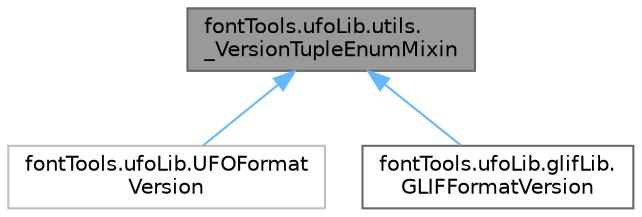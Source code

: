digraph "fontTools.ufoLib.utils._VersionTupleEnumMixin"
{
 // LATEX_PDF_SIZE
  bgcolor="transparent";
  edge [fontname=Helvetica,fontsize=10,labelfontname=Helvetica,labelfontsize=10];
  node [fontname=Helvetica,fontsize=10,shape=box,height=0.2,width=0.4];
  Node1 [id="Node000001",label="fontTools.ufoLib.utils.\l_VersionTupleEnumMixin",height=0.2,width=0.4,color="gray40", fillcolor="grey60", style="filled", fontcolor="black",tooltip=" "];
  Node1 -> Node2 [id="edge1_Node000001_Node000002",dir="back",color="steelblue1",style="solid",tooltip=" "];
  Node2 [id="Node000002",label="fontTools.ufoLib.UFOFormat\lVersion",height=0.2,width=0.4,color="grey75", fillcolor="white", style="filled",URL="$df/d5e/classfontTools_1_1ufoLib_1_1UFOFormatVersion.html",tooltip=" "];
  Node1 -> Node3 [id="edge2_Node000001_Node000003",dir="back",color="steelblue1",style="solid",tooltip=" "];
  Node3 [id="Node000003",label="fontTools.ufoLib.glifLib.\lGLIFFormatVersion",height=0.2,width=0.4,color="gray40", fillcolor="white", style="filled",URL="$d2/da9/classfontTools_1_1ufoLib_1_1glifLib_1_1GLIFFormatVersion.html",tooltip=" "];
}
